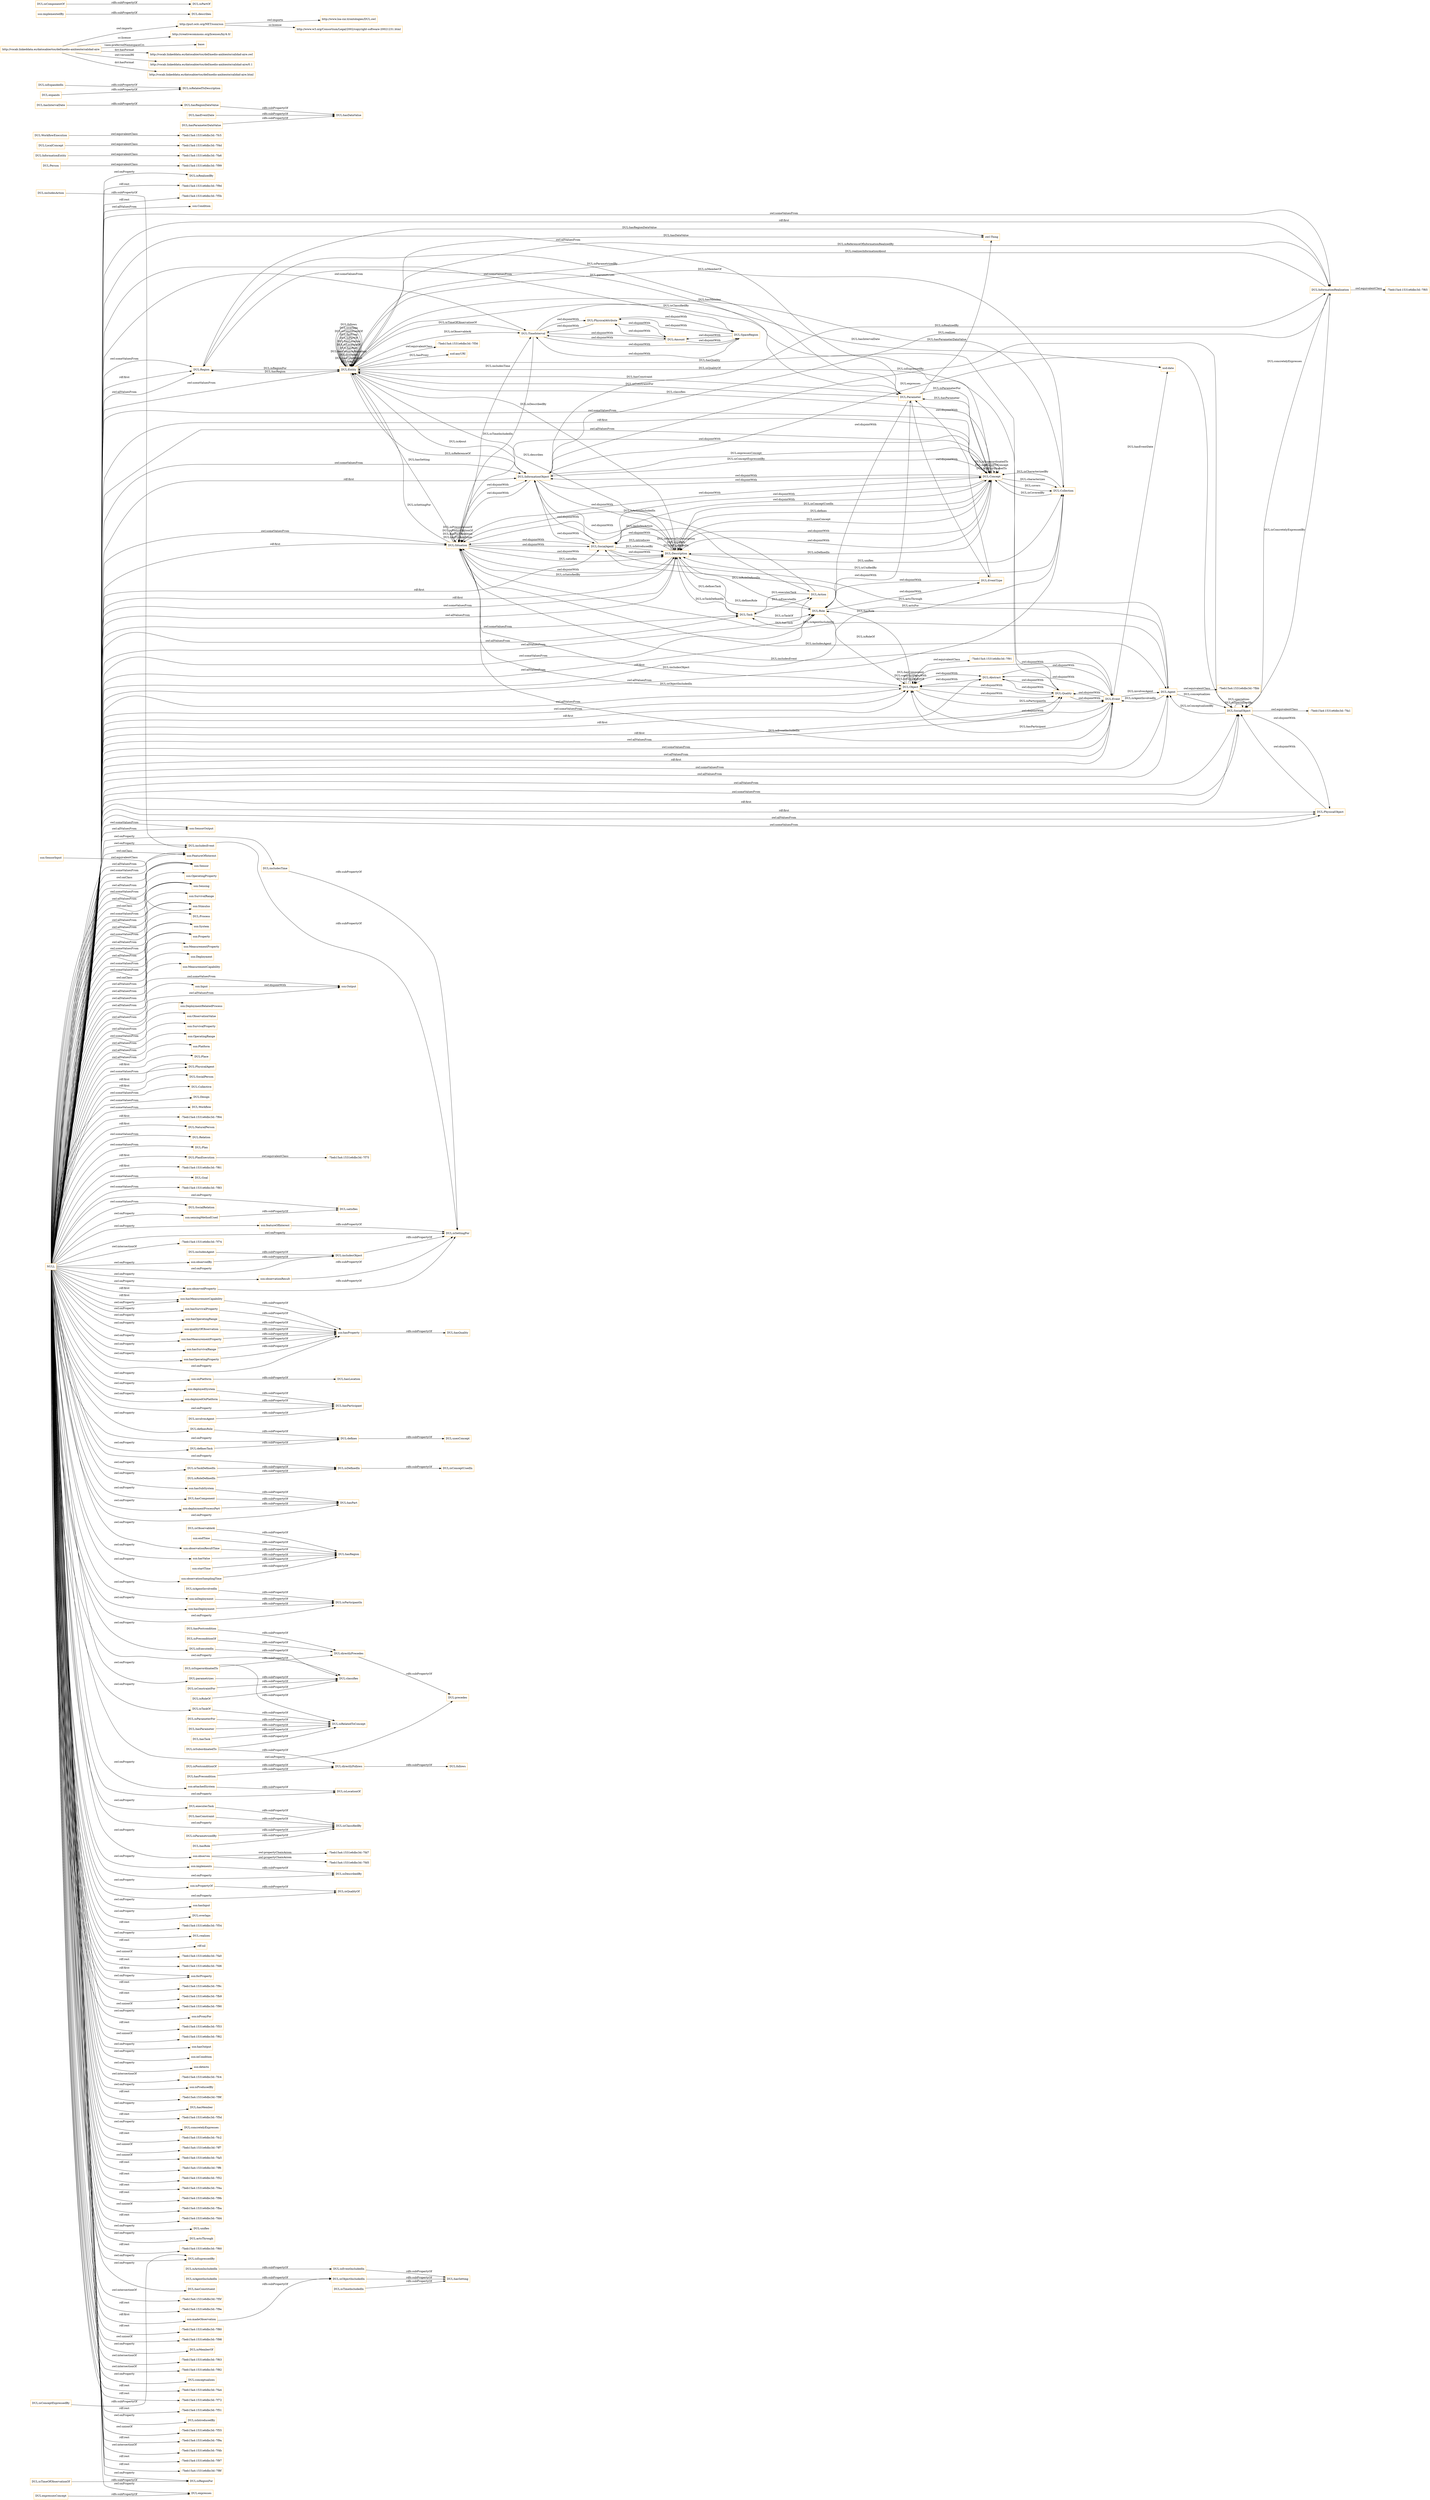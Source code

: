 digraph ar2dtool_diagram { 
rankdir=LR;
size="1501"
node [shape = rectangle, color="orange"]; "ssn:Condition" "DUL:Region" "DUL:Situation" "DUL:PhysicalObject" "ssn:SensorOutput" "DUL:Quality" "ssn:FeatureOfInterest" "ssn:Sensor" "DUL:InformationObject" "ssn:OperatingProperty" "DUL:Event" "ssn:Sensing" "DUL:Object" "ssn:SurvivalRange" "ssn:Stimulus" "DUL:Process" "ssn:System" "ssn:Property" "ssn:MeasurementProperty" "ssn:Deployment" "ssn:MeasurementCapability" "ssn:Input" "ssn:DeploymentRelatedProcess" "ssn:SensorInput" "ssn:ObservationValue" "ssn:SurvivalProperty" "ssn:OperatingRange" "ssn:Output" "ssn:Platform" "-7beb15a4:1531e6dbc3d:-7f91" "DUL:PhysicalAttribute" "-7beb15a4:1531e6dbc3d:-7fa1" "DUL:Collection" "DUL:InformationRealization" "DUL:Person" "DUL:Entity" "DUL:Place" "DUL:Parameter" "-7beb15a4:1531e6dbc3d:-7f65" "DUL:PhysicalAgent" "DUL:Abstract" "-7beb15a4:1531e6dbc3d:-7fbb" "DUL:Concept" "DUL:Agent" "DUL:SocialPerson" "DUL:Collective" "DUL:TimeInterval" "DUL:Design" "DUL:Workflow" "DUL:InformationEntity" "DUL:SocialObject" "-7beb15a4:1531e6dbc3d:-7f64" "DUL:LocalConcept" "DUL:NaturalPerson" "DUL:WorkflowExecution" "DUL:Role" "-7beb15a4:1531e6dbc3d:-7f56" "-7beb15a4:1531e6dbc3d:-7fa6" "-7beb15a4:1531e6dbc3d:-7fc5" "-7beb15a4:1531e6dbc3d:-7f99" "-7beb15a4:1531e6dbc3d:-7f75" "DUL:Action" "DUL:Description" "DUL:Relation" "DUL:Plan" "DUL:EventType" "DUL:PlanExecution" "-7beb15a4:1531e6dbc3d:-7f61" "DUL:Goal" "DUL:SpaceRegion" "DUL:Amount" "DUL:Task" "-7beb15a4:1531e6dbc3d:-7f83" "-7beb15a4:1531e6dbc3d:-7f4d" "DUL:SocialRelation" "DUL:SocialAgent" ; /*classes style*/
	"ssn:sensingMethodUsed" -> "DUL:satisfies" [ label = "rdfs:subPropertyOf" ];
	"DUL:hasIntervalDate" -> "DUL:hasRegionDataValue" [ label = "rdfs:subPropertyOf" ];
	"DUL:Abstract" -> "DUL:Object" [ label = "owl:disjointWith" ];
	"DUL:Abstract" -> "DUL:Event" [ label = "owl:disjointWith" ];
	"DUL:Abstract" -> "DUL:Quality" [ label = "owl:disjointWith" ];
	"DUL:Description" -> "DUL:Situation" [ label = "owl:disjointWith" ];
	"DUL:Description" -> "DUL:Concept" [ label = "owl:disjointWith" ];
	"DUL:Description" -> "DUL:SocialAgent" [ label = "owl:disjointWith" ];
	"DUL:Description" -> "DUL:InformationObject" [ label = "owl:disjointWith" ];
	"DUL:includesObject" -> "DUL:isSettingFor" [ label = "rdfs:subPropertyOf" ];
	"DUL:hasParameter" -> "DUL:isRelatedToConcept" [ label = "rdfs:subPropertyOf" ];
	"ssn:hasMeasurementCapability" -> "ssn:hasProperty" [ label = "rdfs:subPropertyOf" ];
	"DUL:SpaceRegion" -> "DUL:TimeInterval" [ label = "owl:disjointWith" ];
	"DUL:SpaceRegion" -> "DUL:Amount" [ label = "owl:disjointWith" ];
	"DUL:SpaceRegion" -> "DUL:PhysicalAttribute" [ label = "owl:disjointWith" ];
	"DUL:includesAction" -> "DUL:includesEvent" [ label = "rdfs:subPropertyOf" ];
	"DUL:hasPrecondition" -> "DUL:directlyFollows" [ label = "rdfs:subPropertyOf" ];
	"ssn:onPlatform" -> "DUL:hasLocation" [ label = "rdfs:subPropertyOf" ];
	"DUL:isPreconditionOf" -> "DUL:directlyPrecedes" [ label = "rdfs:subPropertyOf" ];
	"DUL:isTimeIncludedIn" -> "DUL:hasSetting" [ label = "rdfs:subPropertyOf" ];
	"ssn:observedBy" -> "DUL:includesObject" [ label = "rdfs:subPropertyOf" ];
	"ssn:Input" -> "ssn:Output" [ label = "owl:disjointWith" ];
	"ssn:deployedOnPlatform" -> "DUL:hasParticipant" [ label = "rdfs:subPropertyOf" ];
	"DUL:WorkflowExecution" -> "-7beb15a4:1531e6dbc3d:-7fc5" [ label = "owl:equivalentClass" ];
	"DUL:isActionIncludedIn" -> "DUL:isEventIncludedIn" [ label = "rdfs:subPropertyOf" ];
	"DUL:Parameter" -> "DUL:EventType" [ label = "owl:disjointWith" ];
	"DUL:Parameter" -> "DUL:Role" [ label = "owl:disjointWith" ];
	"ssn:observationResult" -> "DUL:isSettingFor" [ label = "rdfs:subPropertyOf" ];
	"DUL:isPostconditionOf" -> "DUL:directlyFollows" [ label = "rdfs:subPropertyOf" ];
	"DUL:definesTask" -> "DUL:defines" [ label = "rdfs:subPropertyOf" ];
	"DUL:isTaskDefinedIn" -> "DUL:isDefinedIn" [ label = "rdfs:subPropertyOf" ];
	"DUL:isExpandedIn" -> "DUL:isRelatedToDescription" [ label = "rdfs:subPropertyOf" ];
	"DUL:isSuperordinatedTo" -> "DUL:directlyPrecedes" [ label = "rdfs:subPropertyOf" ];
	"DUL:isSuperordinatedTo" -> "DUL:isRelatedToConcept" [ label = "rdfs:subPropertyOf" ];
	"ssn:hasSubSystem" -> "DUL:hasPart" [ label = "rdfs:subPropertyOf" ];
	"DUL:isTimeOfObservationOf" -> "DUL:isRegionFor" [ label = "rdfs:subPropertyOf" ];
	"ssn:observedProperty" -> "DUL:isSettingFor" [ label = "rdfs:subPropertyOf" ];
	"DUL:PhysicalObject" -> "DUL:SocialObject" [ label = "owl:disjointWith" ];
	"DUL:directlyFollows" -> "DUL:follows" [ label = "rdfs:subPropertyOf" ];
	"DUL:includesAgent" -> "DUL:includesObject" [ label = "rdfs:subPropertyOf" ];
	"http://vocab.linkeddata.es/datosabiertos/def/medio-ambiente/calidad-aire" -> "http://purl.oclc.org/NET/ssnx/ssn" [ label = "owl:imports" ];
	"http://vocab.linkeddata.es/datosabiertos/def/medio-ambiente/calidad-aire" -> "http://creativecommons.org/licenses/by/4.0/" [ label = "cc:license" ];
	"http://vocab.linkeddata.es/datosabiertos/def/medio-ambiente/calidad-aire" -> "base:" [ label = "vann:preferredNamespaceUri" ];
	"http://vocab.linkeddata.es/datosabiertos/def/medio-ambiente/calidad-aire" -> "http://vocab.linkeddata.es/datosabiertos/def/medio-ambiente/calidad-aire.owl" [ label = "dct:hasFormat" ];
	"http://vocab.linkeddata.es/datosabiertos/def/medio-ambiente/calidad-aire" -> "http://vocab.linkeddata.es/datosabiertos/def/medio-ambiente/calidad-aire/0.1" [ label = "owl:versionIRI" ];
	"http://vocab.linkeddata.es/datosabiertos/def/medio-ambiente/calidad-aire" -> "http://vocab.linkeddata.es/datosabiertos/def/medio-ambiente/calidad-aire.html" [ label = "dct:hasFormat" ];
	"ssn:observationSamplingTime" -> "DUL:hasRegion" [ label = "rdfs:subPropertyOf" ];
	"DUL:isObservableAt" -> "DUL:hasRegion" [ label = "rdfs:subPropertyOf" ];
	"DUL:EventType" -> "DUL:Role" [ label = "owl:disjointWith" ];
	"DUL:EventType" -> "DUL:Parameter" [ label = "owl:disjointWith" ];
	"ssn:endTime" -> "DUL:hasRegion" [ label = "rdfs:subPropertyOf" ];
	"DUL:Event" -> "DUL:Abstract" [ label = "owl:disjointWith" ];
	"DUL:Event" -> "DUL:Quality" [ label = "owl:disjointWith" ];
	"DUL:Event" -> "DUL:Object" [ label = "owl:disjointWith" ];
	"ssn:inDeployment" -> "DUL:isParticipantIn" [ label = "rdfs:subPropertyOf" ];
	"ssn:observationResultTime" -> "DUL:hasRegion" [ label = "rdfs:subPropertyOf" ];
	"ssn:hasDeployment" -> "DUL:isParticipantIn" [ label = "rdfs:subPropertyOf" ];
	"DUL:isEventIncludedIn" -> "DUL:hasSetting" [ label = "rdfs:subPropertyOf" ];
	"ssn:hasSurvivalProperty" -> "ssn:hasProperty" [ label = "rdfs:subPropertyOf" ];
	"DUL:Object" -> "DUL:Quality" [ label = "owl:disjointWith" ];
	"DUL:Object" -> "-7beb15a4:1531e6dbc3d:-7f91" [ label = "owl:equivalentClass" ];
	"DUL:Object" -> "DUL:Abstract" [ label = "owl:disjointWith" ];
	"DUL:Object" -> "DUL:Event" [ label = "owl:disjointWith" ];
	"DUL:hasComponent" -> "DUL:hasPart" [ label = "rdfs:subPropertyOf" ];
	"DUL:isConstraintFor" -> "DUL:classifies" [ label = "rdfs:subPropertyOf" ];
	"DUL:parametrizes" -> "DUL:classifies" [ label = "rdfs:subPropertyOf" ];
	"DUL:Quality" -> "DUL:Object" [ label = "owl:disjointWith" ];
	"DUL:Quality" -> "DUL:Event" [ label = "owl:disjointWith" ];
	"DUL:Quality" -> "DUL:Abstract" [ label = "owl:disjointWith" ];
	"DUL:isExecutedIn" -> "DUL:classifies" [ label = "rdfs:subPropertyOf" ];
	"ssn:hasOperatingRange" -> "ssn:hasProperty" [ label = "rdfs:subPropertyOf" ];
	"DUL:isObjectIncludedIn" -> "DUL:hasSetting" [ label = "rdfs:subPropertyOf" ];
	"DUL:isRoleDefinedIn" -> "DUL:isDefinedIn" [ label = "rdfs:subPropertyOf" ];
	"DUL:PhysicalAttribute" -> "DUL:Amount" [ label = "owl:disjointWith" ];
	"DUL:PhysicalAttribute" -> "DUL:TimeInterval" [ label = "owl:disjointWith" ];
	"DUL:PhysicalAttribute" -> "DUL:SpaceRegion" [ label = "owl:disjointWith" ];
	"DUL:hasEventDate" -> "DUL:hasDataValue" [ label = "rdfs:subPropertyOf" ];
	"DUL:Entity" -> "-7beb15a4:1531e6dbc3d:-7f56" [ label = "owl:equivalentClass" ];
	"ssn:deploymentProcessPart" -> "DUL:hasPart" [ label = "rdfs:subPropertyOf" ];
	"DUL:Role" -> "DUL:EventType" [ label = "owl:disjointWith" ];
	"DUL:Role" -> "DUL:Parameter" [ label = "owl:disjointWith" ];
	"DUL:hasParameterDataValue" -> "DUL:hasDataValue" [ label = "rdfs:subPropertyOf" ];
	"DUL:Amount" -> "DUL:TimeInterval" [ label = "owl:disjointWith" ];
	"DUL:Amount" -> "DUL:PhysicalAttribute" [ label = "owl:disjointWith" ];
	"DUL:Amount" -> "DUL:SpaceRegion" [ label = "owl:disjointWith" ];
	"DUL:InformationObject" -> "DUL:Situation" [ label = "owl:disjointWith" ];
	"DUL:InformationObject" -> "DUL:SocialAgent" [ label = "owl:disjointWith" ];
	"DUL:InformationObject" -> "DUL:Concept" [ label = "owl:disjointWith" ];
	"DUL:InformationObject" -> "DUL:Description" [ label = "owl:disjointWith" ];
	"DUL:expressesConcept" -> "DUL:expresses" [ label = "rdfs:subPropertyOf" ];
	"DUL:directlyPrecedes" -> "DUL:precedes" [ label = "rdfs:subPropertyOf" ];
	"DUL:Situation" -> "DUL:SocialAgent" [ label = "owl:disjointWith" ];
	"DUL:Situation" -> "DUL:Concept" [ label = "owl:disjointWith" ];
	"DUL:Situation" -> "DUL:InformationObject" [ label = "owl:disjointWith" ];
	"DUL:Situation" -> "DUL:Description" [ label = "owl:disjointWith" ];
	"ssn:attachedSystem" -> "DUL:isLocationOf" [ label = "rdfs:subPropertyOf" ];
	"ssn:qualityOfObservation" -> "ssn:hasProperty" [ label = "rdfs:subPropertyOf" ];
	"http://purl.oclc.org/NET/ssnx/ssn" -> "http://www.loa-cnr.it/ontologies/DUL.owl" [ label = "owl:imports" ];
	"http://purl.oclc.org/NET/ssnx/ssn" -> "http://www.w3.org/Consortium/Legal/2002/copyright-software-20021231.html" [ label = "cc:license" ];
	"ssn:implementedBy" -> "DUL:describes" [ label = "rdfs:subPropertyOf" ];
	"DUL:InformationEntity" -> "-7beb15a4:1531e6dbc3d:-7fa6" [ label = "owl:equivalentClass" ];
	"DUL:isAgentIncludedIn" -> "DUL:isObjectIncludedIn" [ label = "rdfs:subPropertyOf" ];
	"DUL:includesEvent" -> "DUL:isSettingFor" [ label = "rdfs:subPropertyOf" ];
	"DUL:PlanExecution" -> "-7beb15a4:1531e6dbc3d:-7f75" [ label = "owl:equivalentClass" ];
	"DUL:includesTime" -> "DUL:isSettingFor" [ label = "rdfs:subPropertyOf" ];
	"DUL:Concept" -> "DUL:Situation" [ label = "owl:disjointWith" ];
	"DUL:Concept" -> "DUL:InformationObject" [ label = "owl:disjointWith" ];
	"DUL:Concept" -> "DUL:SocialAgent" [ label = "owl:disjointWith" ];
	"DUL:Concept" -> "DUL:Description" [ label = "owl:disjointWith" ];
	"ssn:observes" -> "-7beb15a4:1531e6dbc3d:-7fd5" [ label = "owl:propertyChainAxiom" ];
	"ssn:observes" -> "-7beb15a4:1531e6dbc3d:-7fd7" [ label = "owl:propertyChainAxiom" ];
	"DUL:SocialAgent" -> "DUL:Situation" [ label = "owl:disjointWith" ];
	"DUL:SocialAgent" -> "DUL:Description" [ label = "owl:disjointWith" ];
	"DUL:SocialAgent" -> "DUL:Concept" [ label = "owl:disjointWith" ];
	"DUL:SocialAgent" -> "DUL:InformationObject" [ label = "owl:disjointWith" ];
	"DUL:isSubordinatedTo" -> "DUL:directlyFollows" [ label = "rdfs:subPropertyOf" ];
	"DUL:isSubordinatedTo" -> "DUL:isRelatedToConcept" [ label = "rdfs:subPropertyOf" ];
	"ssn:hasMeasurementProperty" -> "ssn:hasProperty" [ label = "rdfs:subPropertyOf" ];
	"ssn:SensorInput" -> "ssn:Stimulus" [ label = "owl:equivalentClass" ];
	"DUL:isDefinedIn" -> "DUL:isConceptUsedIn" [ label = "rdfs:subPropertyOf" ];
	"ssn:hasSurvivalRange" -> "ssn:hasProperty" [ label = "rdfs:subPropertyOf" ];
	"ssn:hasValue" -> "DUL:hasRegion" [ label = "rdfs:subPropertyOf" ];
	"ssn:featureOfInterest" -> "DUL:isSettingFor" [ label = "rdfs:subPropertyOf" ];
	"DUL:executesTask" -> "DUL:isClassifiedBy" [ label = "rdfs:subPropertyOf" ];
	"DUL:hasTask" -> "DUL:isRelatedToConcept" [ label = "rdfs:subPropertyOf" ];
	"DUL:TimeInterval" -> "DUL:Amount" [ label = "owl:disjointWith" ];
	"DUL:TimeInterval" -> "DUL:PhysicalAttribute" [ label = "owl:disjointWith" ];
	"DUL:TimeInterval" -> "DUL:SpaceRegion" [ label = "owl:disjointWith" ];
	"DUL:isParametrizedBy" -> "DUL:isClassifiedBy" [ label = "rdfs:subPropertyOf" ];
	"DUL:hasRegionDataValue" -> "DUL:hasDataValue" [ label = "rdfs:subPropertyOf" ];
	"ssn:hasProperty" -> "DUL:hasQuality" [ label = "rdfs:subPropertyOf" ];
	"ssn:startTime" -> "DUL:hasRegion" [ label = "rdfs:subPropertyOf" ];
	"DUL:hasRole" -> "DUL:isClassifiedBy" [ label = "rdfs:subPropertyOf" ];
	"DUL:LocalConcept" -> "-7beb15a4:1531e6dbc3d:-7f4d" [ label = "owl:equivalentClass" ];
	"DUL:isTaskOf" -> "DUL:isRelatedToConcept" [ label = "rdfs:subPropertyOf" ];
	"ssn:hasOperatingProperty" -> "ssn:hasProperty" [ label = "rdfs:subPropertyOf" ];
	"DUL:Person" -> "-7beb15a4:1531e6dbc3d:-7f99" [ label = "owl:equivalentClass" ];
	"DUL:definesRole" -> "DUL:defines" [ label = "rdfs:subPropertyOf" ];
	"DUL:isRoleOf" -> "DUL:classifies" [ label = "rdfs:subPropertyOf" ];
	"DUL:SocialObject" -> "-7beb15a4:1531e6dbc3d:-7fa1" [ label = "owl:equivalentClass" ];
	"DUL:SocialObject" -> "DUL:PhysicalObject" [ label = "owl:disjointWith" ];
	"ssn:implements" -> "DUL:isDescribedBy" [ label = "rdfs:subPropertyOf" ];
	"ssn:isPropertyOf" -> "DUL:isQualityOf" [ label = "rdfs:subPropertyOf" ];
	"DUL:defines" -> "DUL:usesConcept" [ label = "rdfs:subPropertyOf" ];
	"DUL:isComponentOf" -> "DUL:isPartOf" [ label = "rdfs:subPropertyOf" ];
	"NULL" -> "DUL:Agent" [ label = "owl:someValuesFrom" ];
	"NULL" -> "ssn:hasInput" [ label = "owl:onProperty" ];
	"NULL" -> "DUL:hasPart" [ label = "owl:onProperty" ];
	"NULL" -> "DUL:overlaps" [ label = "owl:onProperty" ];
	"NULL" -> "DUL:Event" [ label = "owl:someValuesFrom" ];
	"NULL" -> "ssn:hasSubSystem" [ label = "owl:onProperty" ];
	"NULL" -> "-7beb15a4:1531e6dbc3d:-7f54" [ label = "rdf:rest" ];
	"NULL" -> "DUL:realizes" [ label = "owl:onProperty" ];
	"NULL" -> "DUL:Collection" [ label = "rdf:first" ];
	"NULL" -> "DUL:Concept" [ label = "owl:allValuesFrom" ];
	"NULL" -> "DUL:precedes" [ label = "owl:onProperty" ];
	"NULL" -> "DUL:Task" [ label = "owl:allValuesFrom" ];
	"NULL" -> "DUL:Description" [ label = "owl:someValuesFrom" ];
	"NULL" -> "rdf:nil" [ label = "rdf:rest" ];
	"NULL" -> "DUL:isParticipantIn" [ label = "owl:onProperty" ];
	"NULL" -> "ssn:inDeployment" [ label = "owl:onProperty" ];
	"NULL" -> "ssn:Input" [ label = "owl:allValuesFrom" ];
	"NULL" -> "ssn:FeatureOfInterest" [ label = "owl:someValuesFrom" ];
	"NULL" -> "DUL:SocialRelation" [ label = "owl:someValuesFrom" ];
	"NULL" -> "DUL:Relation" [ label = "owl:someValuesFrom" ];
	"NULL" -> "ssn:Sensing" [ label = "owl:allValuesFrom" ];
	"NULL" -> "-7beb15a4:1531e6dbc3d:-7fa0" [ label = "owl:unionOf" ];
	"NULL" -> "-7beb15a4:1531e6dbc3d:-7fd6" [ label = "rdf:rest" ];
	"NULL" -> "ssn:forProperty" [ label = "rdf:first" ];
	"NULL" -> "DUL:isLocationOf" [ label = "owl:onProperty" ];
	"NULL" -> "DUL:hasParticipant" [ label = "owl:onProperty" ];
	"NULL" -> "DUL:isQualityOf" [ label = "owl:onProperty" ];
	"NULL" -> "-7beb15a4:1531e6dbc3d:-7f9c" [ label = "rdf:rest" ];
	"NULL" -> "ssn:hasProperty" [ label = "owl:onProperty" ];
	"NULL" -> "-7beb15a4:1531e6dbc3d:-7fb9" [ label = "rdf:rest" ];
	"NULL" -> "ssn:Sensing" [ label = "owl:onClass" ];
	"NULL" -> "-7beb15a4:1531e6dbc3d:-7f90" [ label = "owl:unionOf" ];
	"NULL" -> "ssn:Property" [ label = "owl:allValuesFrom" ];
	"NULL" -> "ssn:Stimulus" [ label = "owl:someValuesFrom" ];
	"NULL" -> "ssn:isProxyFor" [ label = "owl:onProperty" ];
	"NULL" -> "DUL:Description" [ label = "owl:allValuesFrom" ];
	"NULL" -> "ssn:observationSamplingTime" [ label = "owl:onProperty" ];
	"NULL" -> "ssn:sensingMethodUsed" [ label = "owl:onProperty" ];
	"NULL" -> "DUL:Abstract" [ label = "rdf:first" ];
	"NULL" -> "DUL:InformationObject" [ label = "rdf:first" ];
	"NULL" -> "ssn:forProperty" [ label = "owl:onProperty" ];
	"NULL" -> "ssn:SensorOutput" [ label = "owl:allValuesFrom" ];
	"NULL" -> "DUL:Process" [ label = "owl:someValuesFrom" ];
	"NULL" -> "DUL:Object" [ label = "owl:allValuesFrom" ];
	"NULL" -> "ssn:FeatureOfInterest" [ label = "owl:onClass" ];
	"NULL" -> "DUL:InformationObject" [ label = "owl:someValuesFrom" ];
	"NULL" -> "DUL:PlanExecution" [ label = "rdf:first" ];
	"NULL" -> "DUL:Concept" [ label = "owl:someValuesFrom" ];
	"NULL" -> "-7beb15a4:1531e6dbc3d:-7f53" [ label = "rdf:rest" ];
	"NULL" -> "ssn:hasMeasurementProperty" [ label = "owl:onProperty" ];
	"NULL" -> "ssn:featureOfInterest" [ label = "owl:onProperty" ];
	"NULL" -> "ssn:Sensor" [ label = "owl:someValuesFrom" ];
	"NULL" -> "ssn:deployedSystem" [ label = "owl:onProperty" ];
	"NULL" -> "DUL:NaturalPerson" [ label = "rdf:first" ];
	"NULL" -> "ssn:observedProperty" [ label = "owl:onProperty" ];
	"NULL" -> "DUL:defines" [ label = "owl:onProperty" ];
	"NULL" -> "DUL:Event" [ label = "owl:allValuesFrom" ];
	"NULL" -> "-7beb15a4:1531e6dbc3d:-7f62" [ label = "owl:unionOf" ];
	"NULL" -> "DUL:Event" [ label = "rdf:first" ];
	"NULL" -> "ssn:hasOperatingRange" [ label = "owl:onProperty" ];
	"NULL" -> "DUL:Object" [ label = "owl:someValuesFrom" ];
	"NULL" -> "DUL:Action" [ label = "owl:allValuesFrom" ];
	"NULL" -> "DUL:SpaceRegion" [ label = "owl:someValuesFrom" ];
	"NULL" -> "ssn:hasOutput" [ label = "owl:onProperty" ];
	"NULL" -> "ssn:inCondition" [ label = "owl:onProperty" ];
	"NULL" -> "DUL:Agent" [ label = "owl:allValuesFrom" ];
	"NULL" -> "ssn:detects" [ label = "owl:onProperty" ];
	"NULL" -> "-7beb15a4:1531e6dbc3d:-7fc4" [ label = "owl:intersectionOf" ];
	"NULL" -> "DUL:includesEvent" [ label = "owl:onProperty" ];
	"NULL" -> "DUL:SocialObject" [ label = "owl:someValuesFrom" ];
	"NULL" -> "ssn:Property" [ label = "owl:someValuesFrom" ];
	"NULL" -> "ssn:isProducedBy" [ label = "owl:onProperty" ];
	"NULL" -> "ssn:implements" [ label = "owl:onProperty" ];
	"NULL" -> "ssn:hasOperatingProperty" [ label = "owl:onProperty" ];
	"NULL" -> "-7beb15a4:1531e6dbc3d:-7f9f" [ label = "rdf:rest" ];
	"NULL" -> "ssn:qualityOfObservation" [ label = "owl:onProperty" ];
	"NULL" -> "DUL:hasMember" [ label = "owl:onProperty" ];
	"NULL" -> "-7beb15a4:1531e6dbc3d:-7f64" [ label = "rdf:first" ];
	"NULL" -> "-7beb15a4:1531e6dbc3d:-7f5d" [ label = "rdf:rest" ];
	"NULL" -> "DUL:concretelyExpresses" [ label = "owl:onProperty" ];
	"NULL" -> "DUL:executesTask" [ label = "owl:onProperty" ];
	"NULL" -> "-7beb15a4:1531e6dbc3d:-7fc2" [ label = "rdf:rest" ];
	"NULL" -> "DUL:SocialAgent" [ label = "rdf:first" ];
	"NULL" -> "-7beb15a4:1531e6dbc3d:-7ff7" [ label = "owl:unionOf" ];
	"NULL" -> "DUL:isRegionFor" [ label = "owl:onProperty" ];
	"NULL" -> "-7beb15a4:1531e6dbc3d:-7fa5" [ label = "owl:unionOf" ];
	"NULL" -> "DUL:isTaskDefinedIn" [ label = "owl:onProperty" ];
	"NULL" -> "DUL:expresses" [ label = "owl:onProperty" ];
	"NULL" -> "ssn:deploymentProcessPart" [ label = "owl:onProperty" ];
	"NULL" -> "DUL:Place" [ label = "rdf:first" ];
	"NULL" -> "-7beb15a4:1531e6dbc3d:-7ff6" [ label = "rdf:rest" ];
	"NULL" -> "ssn:deployedOnPlatform" [ label = "owl:onProperty" ];
	"NULL" -> "ssn:System" [ label = "owl:allValuesFrom" ];
	"NULL" -> "DUL:SocialPerson" [ label = "rdf:first" ];
	"NULL" -> "ssn:SurvivalRange" [ label = "owl:allValuesFrom" ];
	"NULL" -> "ssn:hasSurvivalRange" [ label = "owl:onProperty" ];
	"NULL" -> "ssn:Output" [ label = "owl:allValuesFrom" ];
	"NULL" -> "-7beb15a4:1531e6dbc3d:-7f52" [ label = "rdf:rest" ];
	"NULL" -> "-7beb15a4:1531e6dbc3d:-7f4a" [ label = "rdf:rest" ];
	"NULL" -> "-7beb15a4:1531e6dbc3d:-7f9b" [ label = "rdf:rest" ];
	"NULL" -> "ssn:Platform" [ label = "owl:allValuesFrom" ];
	"NULL" -> "ssn:OperatingRange" [ label = "owl:allValuesFrom" ];
	"NULL" -> "DUL:classifies" [ label = "owl:onProperty" ];
	"NULL" -> "ssn:hasMeasurementCapability" [ label = "owl:onProperty" ];
	"NULL" -> "DUL:definesRole" [ label = "owl:onProperty" ];
	"NULL" -> "-7beb15a4:1531e6dbc3d:-7fba" [ label = "owl:unionOf" ];
	"NULL" -> "ssn:MeasurementProperty" [ label = "owl:allValuesFrom" ];
	"NULL" -> "-7beb15a4:1531e6dbc3d:-7fd4" [ label = "rdf:rest" ];
	"NULL" -> "DUL:SocialObject" [ label = "rdf:first" ];
	"NULL" -> "DUL:isExecutedIn" [ label = "owl:onProperty" ];
	"NULL" -> "ssn:observedBy" [ label = "owl:onProperty" ];
	"NULL" -> "DUL:Plan" [ label = "owl:someValuesFrom" ];
	"NULL" -> "DUL:unifies" [ label = "owl:onProperty" ];
	"NULL" -> "DUL:PhysicalObject" [ label = "owl:allValuesFrom" ];
	"NULL" -> "DUL:Description" [ label = "rdf:first" ];
	"NULL" -> "DUL:Concept" [ label = "rdf:first" ];
	"NULL" -> "DUL:Region" [ label = "rdf:first" ];
	"NULL" -> "ssn:SensorOutput" [ label = "owl:someValuesFrom" ];
	"NULL" -> "DUL:actsThrough" [ label = "owl:onProperty" ];
	"NULL" -> "DUL:hasComponent" [ label = "owl:onProperty" ];
	"NULL" -> "DUL:Collective" [ label = "owl:someValuesFrom" ];
	"NULL" -> "-7beb15a4:1531e6dbc3d:-7f60" [ label = "rdf:rest" ];
	"NULL" -> "ssn:observedProperty" [ label = "rdf:first" ];
	"NULL" -> "DUL:hasConstituent" [ label = "owl:onProperty" ];
	"NULL" -> "DUL:Workflow" [ label = "owl:someValuesFrom" ];
	"NULL" -> "ssn:observationResultTime" [ label = "owl:onProperty" ];
	"NULL" -> "-7beb15a4:1531e6dbc3d:-7f5f" [ label = "owl:intersectionOf" ];
	"NULL" -> "DUL:isClassifiedBy" [ label = "owl:onProperty" ];
	"NULL" -> "DUL:Quality" [ label = "rdf:first" ];
	"NULL" -> "-7beb15a4:1531e6dbc3d:-7f9e" [ label = "rdf:rest" ];
	"NULL" -> "ssn:madeObservation" [ label = "rdf:first" ];
	"NULL" -> "ssn:Deployment" [ label = "owl:allValuesFrom" ];
	"NULL" -> "ssn:onPlatform" [ label = "owl:onProperty" ];
	"NULL" -> "-7beb15a4:1531e6dbc3d:-7f80" [ label = "rdf:rest" ];
	"NULL" -> "DUL:Situation" [ label = "owl:someValuesFrom" ];
	"NULL" -> "-7beb15a4:1531e6dbc3d:-7f98" [ label = "owl:unionOf" ];
	"NULL" -> "DUL:isMemberOf" [ label = "owl:onProperty" ];
	"NULL" -> "-7beb15a4:1531e6dbc3d:-7f63" [ label = "owl:intersectionOf" ];
	"NULL" -> "ssn:hasDeployment" [ label = "owl:onProperty" ];
	"NULL" -> "DUL:Role" [ label = "owl:someValuesFrom" ];
	"NULL" -> "-7beb15a4:1531e6dbc3d:-7f82" [ label = "owl:intersectionOf" ];
	"NULL" -> "DUL:Collection" [ label = "owl:allValuesFrom" ];
	"NULL" -> "ssn:Output" [ label = "owl:someValuesFrom" ];
	"NULL" -> "DUL:InformationRealization" [ label = "owl:someValuesFrom" ];
	"NULL" -> "ssn:hasMeasurementCapability" [ label = "rdf:first" ];
	"NULL" -> "DUL:parametrizes" [ label = "owl:onProperty" ];
	"NULL" -> "DUL:conceptualizes" [ label = "owl:onProperty" ];
	"NULL" -> "DUL:definesTask" [ label = "owl:onProperty" ];
	"NULL" -> "-7beb15a4:1531e6dbc3d:-7fa4" [ label = "rdf:rest" ];
	"NULL" -> "DUL:PhysicalObject" [ label = "owl:someValuesFrom" ];
	"NULL" -> "DUL:PhysicalObject" [ label = "rdf:first" ];
	"NULL" -> "ssn:Stimulus" [ label = "owl:allValuesFrom" ];
	"NULL" -> "DUL:isDescribedBy" [ label = "owl:onProperty" ];
	"NULL" -> "ssn:Condition" [ label = "owl:allValuesFrom" ];
	"NULL" -> "-7beb15a4:1531e6dbc3d:-7f72" [ label = "rdf:rest" ];
	"NULL" -> "-7beb15a4:1531e6dbc3d:-7f51" [ label = "rdf:rest" ];
	"NULL" -> "DUL:Entity" [ label = "owl:someValuesFrom" ];
	"NULL" -> "DUL:InformationRealization" [ label = "rdf:first" ];
	"NULL" -> "DUL:isIntroducedBy" [ label = "owl:onProperty" ];
	"NULL" -> "ssn:SurvivalProperty" [ label = "owl:allValuesFrom" ];
	"NULL" -> "-7beb15a4:1531e6dbc3d:-7f55" [ label = "owl:unionOf" ];
	"NULL" -> "DUL:Region" [ label = "owl:allValuesFrom" ];
	"NULL" -> "DUL:isTaskOf" [ label = "owl:onProperty" ];
	"NULL" -> "ssn:attachedSystem" [ label = "owl:onProperty" ];
	"NULL" -> "ssn:FeatureOfInterest" [ label = "owl:allValuesFrom" ];
	"NULL" -> "ssn:hasSurvivalProperty" [ label = "owl:onProperty" ];
	"NULL" -> "ssn:Property" [ label = "owl:onClass" ];
	"NULL" -> "-7beb15a4:1531e6dbc3d:-7f9a" [ label = "rdf:rest" ];
	"NULL" -> "-7beb15a4:1531e6dbc3d:-7f4b" [ label = "owl:intersectionOf" ];
	"NULL" -> "-7beb15a4:1531e6dbc3d:-7f97" [ label = "rdf:rest" ];
	"NULL" -> "-7beb15a4:1531e6dbc3d:-7f8f" [ label = "rdf:rest" ];
	"NULL" -> "ssn:DeploymentRelatedProcess" [ label = "owl:allValuesFrom" ];
	"NULL" -> "ssn:observationResult" [ label = "owl:onProperty" ];
	"NULL" -> "ssn:observes" [ label = "owl:onProperty" ];
	"NULL" -> "ssn:Sensor" [ label = "owl:onClass" ];
	"NULL" -> "DUL:Design" [ label = "owl:someValuesFrom" ];
	"NULL" -> "DUL:isRealizedBy" [ label = "owl:onProperty" ];
	"NULL" -> "DUL:Situation" [ label = "rdf:first" ];
	"NULL" -> "DUL:Quality" [ label = "owl:allValuesFrom" ];
	"NULL" -> "ssn:OperatingProperty" [ label = "owl:allValuesFrom" ];
	"NULL" -> "-7beb15a4:1531e6dbc3d:-7f83" [ label = "owl:someValuesFrom" ];
	"NULL" -> "ssn:hasValue" [ label = "owl:onProperty" ];
	"NULL" -> "ssn:isPropertyOf" [ label = "owl:onProperty" ];
	"NULL" -> "-7beb15a4:1531e6dbc3d:-7f61" [ label = "rdf:first" ];
	"NULL" -> "DUL:isSettingFor" [ label = "owl:onProperty" ];
	"NULL" -> "ssn:ObservationValue" [ label = "owl:someValuesFrom" ];
	"NULL" -> "DUL:satisfies" [ label = "owl:onProperty" ];
	"NULL" -> "-7beb15a4:1531e6dbc3d:-7f9d" [ label = "rdf:rest" ];
	"NULL" -> "DUL:includesObject" [ label = "owl:onProperty" ];
	"NULL" -> "DUL:Role" [ label = "owl:allValuesFrom" ];
	"NULL" -> "-7beb15a4:1531e6dbc3d:-7f5b" [ label = "rdf:rest" ];
	"NULL" -> "DUL:PhysicalAgent" [ label = "owl:someValuesFrom" ];
	"NULL" -> "DUL:PhysicalAgent" [ label = "rdf:first" ];
	"NULL" -> "DUL:isExpressedBy" [ label = "owl:onProperty" ];
	"NULL" -> "DUL:Parameter" [ label = "owl:allValuesFrom" ];
	"NULL" -> "DUL:Goal" [ label = "owl:someValuesFrom" ];
	"NULL" -> "DUL:TimeInterval" [ label = "owl:someValuesFrom" ];
	"NULL" -> "ssn:MeasurementCapability" [ label = "owl:allValuesFrom" ];
	"NULL" -> "-7beb15a4:1531e6dbc3d:-7f74" [ label = "owl:intersectionOf" ];
	"NULL" -> "ssn:System" [ label = "owl:someValuesFrom" ];
	"NULL" -> "DUL:includesTime" [ label = "owl:onProperty" ];
	"NULL" -> "ssn:Sensing" [ label = "owl:someValuesFrom" ];
	"NULL" -> "ssn:Sensor" [ label = "owl:allValuesFrom" ];
	"NULL" -> "DUL:Object" [ label = "rdf:first" ];
	"NULL" -> "DUL:isDefinedIn" [ label = "owl:onProperty" ];
	"NULL" -> "DUL:Region" [ label = "owl:someValuesFrom" ];
	"NULL" -> "DUL:SocialObject" [ label = "owl:allValuesFrom" ];
	"NULL" -> "DUL:Task" [ label = "owl:someValuesFrom" ];
	"DUL:expands" -> "DUL:isRelatedToDescription" [ label = "rdfs:subPropertyOf" ];
	"DUL:isConceptExpressedBy" -> "DUL:isExpressedBy" [ label = "rdfs:subPropertyOf" ];
	"DUL:hasPostcondition" -> "DUL:directlyPrecedes" [ label = "rdfs:subPropertyOf" ];
	"DUL:InformationRealization" -> "-7beb15a4:1531e6dbc3d:-7f65" [ label = "owl:equivalentClass" ];
	"DUL:isParameterFor" -> "DUL:isRelatedToConcept" [ label = "rdfs:subPropertyOf" ];
	"DUL:isAgentInvolvedIn" -> "DUL:isParticipantIn" [ label = "rdfs:subPropertyOf" ];
	"DUL:hasConstraint" -> "DUL:isClassifiedBy" [ label = "rdfs:subPropertyOf" ];
	"DUL:Agent" -> "-7beb15a4:1531e6dbc3d:-7fbb" [ label = "owl:equivalentClass" ];
	"ssn:madeObservation" -> "DUL:isObjectIncludedIn" [ label = "rdfs:subPropertyOf" ];
	"ssn:deployedSystem" -> "DUL:hasParticipant" [ label = "rdfs:subPropertyOf" ];
	"DUL:involvesAgent" -> "DUL:hasParticipant" [ label = "rdfs:subPropertyOf" ];
	"DUL:Description" -> "DUL:Entity" [ label = "DUL:describes" ];
	"DUL:Concept" -> "DUL:Description" [ label = "DUL:isDefinedIn" ];
	"DUL:Concept" -> "DUL:Description" [ label = "DUL:isConceptUsedIn" ];
	"DUL:InformationRealization" -> "DUL:SocialObject" [ label = "DUL:concretelyExpresses" ];
	"DUL:Description" -> "DUL:Task" [ label = "DUL:definesTask" ];
	"DUL:SocialAgent" -> "DUL:Agent" [ label = "DUL:actsThrough" ];
	"DUL:Event" -> "DUL:Object" [ label = "DUL:hasParticipant" ];
	"DUL:Situation" -> "DUL:TimeInterval" [ label = "DUL:includesTime" ];
	"DUL:Event" -> "DUL:Agent" [ label = "DUL:involvesAgent" ];
	"DUL:Collection" -> "DUL:Concept" [ label = "DUL:isCoveredBy" ];
	"DUL:Entity" -> "owl:Thing" [ label = "DUL:hasDataValue" ];
	"DUL:Entity" -> "DUL:Entity" [ label = "DUL:nearTo" ];
	"DUL:Situation" -> "DUL:Situation" [ label = "DUL:hasPrecondition" ];
	"DUL:Entity" -> "xsd:anyURI" [ label = "DUL:hasProxy" ];
	"DUL:Event" -> "xsd:date" [ label = "DUL:hasEventDate" ];
	"DUL:Situation" -> "DUL:Situation" [ label = "DUL:hasPostcondition" ];
	"DUL:Quality" -> "DUL:Entity" [ label = "DUL:isQualityOf" ];
	"DUL:Entity" -> "DUL:Entity" [ label = "DUL:hasConstituent" ];
	"DUL:Description" -> "DUL:Concept" [ label = "DUL:defines" ];
	"DUL:Entity" -> "DUL:Entity" [ label = "DUL:precedes" ];
	"DUL:Agent" -> "DUL:SocialObject" [ label = "DUL:conceptualizes" ];
	"DUL:InformationRealization" -> "DUL:InformationObject" [ label = "DUL:realizes" ];
	"DUL:Description" -> "DUL:Description" [ label = "DUL:isExpandedIn" ];
	"DUL:Situation" -> "DUL:Situation" [ label = "DUL:isPostconditionOf" ];
	"DUL:Object" -> "DUL:Object" [ label = "DUL:isComponentOf" ];
	"DUL:Entity" -> "DUL:Region" [ label = "DUL:hasRegion" ];
	"DUL:Entity" -> "DUL:Entity" [ label = "DUL:hasCommonBoundary" ];
	"DUL:Entity" -> "DUL:InformationObject" [ label = "DUL:isReferenceOf" ];
	"DUL:Role" -> "DUL:Task" [ label = "DUL:hasTask" ];
	"DUL:Collection" -> "DUL:Description" [ label = "DUL:isUnifiedBy" ];
	"DUL:Entity" -> "DUL:Entity" [ label = "DUL:hasPart" ];
	"DUL:SocialObject" -> "DUL:InformationObject" [ label = "DUL:isExpressedBy" ];
	"DUL:Task" -> "DUL:Description" [ label = "DUL:isTaskDefinedIn" ];
	"DUL:Situation" -> "DUL:Description" [ label = "DUL:satisfies" ];
	"DUL:Object" -> "DUL:Object" [ label = "DUL:coparticipatesWith" ];
	"DUL:Situation" -> "DUL:Situation" [ label = "DUL:isPreconditionOf" ];
	"DUL:SocialObject" -> "DUL:SocialObject" [ label = "DUL:isSpecializedBy" ];
	"DUL:Entity" -> "DUL:Entity" [ label = "DUL:isLocationOf" ];
	"DUL:Concept" -> "DUL:Collection" [ label = "DUL:covers" ];
	"DUL:SocialObject" -> "DUL:InformationRealization" [ label = "DUL:isConcretelyExpressedBy" ];
	"DUL:Entity" -> "DUL:Entity" [ label = "DUL:hasLocation" ];
	"DUL:Description" -> "DUL:Role" [ label = "DUL:definesRole" ];
	"DUL:TimeInterval" -> "xsd:date" [ label = "DUL:hasIntervalDate" ];
	"DUL:Role" -> "DUL:Object" [ label = "DUL:isRoleOf" ];
	"DUL:Situation" -> "DUL:Action" [ label = "DUL:includesAction" ];
	"DUL:Object" -> "DUL:Situation" [ label = "DUL:isObjectIncludedIn" ];
	"DUL:Description" -> "DUL:Concept" [ label = "DUL:usesConcept" ];
	"DUL:Agent" -> "DUL:Situation" [ label = "DUL:isAgentIncludedIn" ];
	"DUL:Description" -> "DUL:SocialAgent" [ label = "DUL:introduces" ];
	"DUL:Role" -> "DUL:Description" [ label = "DUL:isRoleDefinedIn" ];
	"DUL:Entity" -> "DUL:Collection" [ label = "DUL:isMemberOf" ];
	"DUL:Object" -> "DUL:Role" [ label = "DUL:hasRole" ];
	"DUL:Description" -> "DUL:Description" [ label = "DUL:expands" ];
	"DUL:Task" -> "DUL:Action" [ label = "DUL:isExecutedIn" ];
	"DUL:Situation" -> "DUL:Entity" [ label = "DUL:isSettingFor" ];
	"DUL:Collection" -> "DUL:Concept" [ label = "DUL:isCharacterizedBy" ];
	"DUL:Description" -> "DUL:Situation" [ label = "DUL:isSatisfiedBy" ];
	"DUL:InformationObject" -> "DUL:SocialObject" [ label = "DUL:expresses" ];
	"DUL:Situation" -> "DUL:Object" [ label = "DUL:includesObject" ];
	"DUL:Entity" -> "DUL:InformationRealization" [ label = "DUL:isReferenceOfInformationRealizedBy" ];
	"DUL:Action" -> "DUL:Task" [ label = "DUL:executesTask" ];
	"DUL:InformationRealization" -> "DUL:Entity" [ label = "DUL:realizesInformationAbout" ];
	"DUL:Entity" -> "DUL:Entity" [ label = "DUL:isPartOf" ];
	"DUL:Description" -> "DUL:Collection" [ label = "DUL:unifies" ];
	"DUL:Object" -> "DUL:Event" [ label = "DUL:isParticipantIn" ];
	"DUL:Region" -> "owl:Thing" [ label = "DUL:hasRegionDataValue" ];
	"DUL:Object" -> "DUL:Object" [ label = "DUL:hasComponent" ];
	"DUL:TimeInterval" -> "DUL:Situation" [ label = "DUL:isTimeIncludedIn" ];
	"DUL:InformationObject" -> "DUL:Concept" [ label = "DUL:expressesConcept" ];
	"DUL:Entity" -> "DUL:Situation" [ label = "DUL:hasSetting" ];
	"DUL:Description" -> "DUL:Description" [ label = "DUL:isRelatedToDescription" ];
	"DUL:Entity" -> "DUL:Entity" [ label = "DUL:farFrom" ];
	"DUL:Situation" -> "DUL:Agent" [ label = "DUL:includesAgent" ];
	"DUL:Parameter" -> "owl:Thing" [ label = "DUL:hasParameterDataValue" ];
	"DUL:Agent" -> "DUL:SocialAgent" [ label = "DUL:actsFor" ];
	"DUL:Situation" -> "DUL:Event" [ label = "DUL:includesEvent" ];
	"DUL:Agent" -> "DUL:Event" [ label = "DUL:isAgentInvolvedIn" ];
	"DUL:Entity" -> "DUL:Entity" [ label = "DUL:isConstituentOf" ];
	"DUL:Entity" -> "DUL:Entity" [ label = "DUL:overlaps" ];
	"DUL:SocialAgent" -> "DUL:Description" [ label = "DUL:isIntroducedBy" ];
	"DUL:Concept" -> "DUL:Concept" [ label = "DUL:isSubordinatedTo" ];
	"DUL:Concept" -> "DUL:Concept" [ label = "DUL:isRelatedToConcept" ];
	"DUL:TimeInterval" -> "DUL:Entity" [ label = "DUL:isTimeOfObservationOf" ];
	"DUL:Parameter" -> "DUL:Entity" [ label = "DUL:isConstraintFor" ];
	"DUL:Entity" -> "DUL:Description" [ label = "DUL:isDescribedBy" ];
	"DUL:Concept" -> "DUL:InformationObject" [ label = "DUL:isConceptExpressedBy" ];
	"DUL:Concept" -> "DUL:Collection" [ label = "DUL:characterizes" ];
	"DUL:Concept" -> "DUL:Entity" [ label = "DUL:classifies" ];
	"DUL:Parameter" -> "DUL:Region" [ label = "DUL:parametrizes" ];
	"DUL:InformationObject" -> "DUL:InformationRealization" [ label = "DUL:isRealizedBy" ];
	"DUL:SocialObject" -> "DUL:SocialObject" [ label = "DUL:specializes" ];
	"DUL:Concept" -> "DUL:Parameter" [ label = "DUL:hasParameter" ];
	"DUL:Parameter" -> "DUL:Concept" [ label = "DUL:isParameterFor" ];
	"DUL:Concept" -> "DUL:Concept" [ label = "DUL:isSuperordinatedTo" ];
	"DUL:SocialObject" -> "DUL:Agent" [ label = "DUL:isConceptualizedBy" ];
	"DUL:InformationObject" -> "DUL:Entity" [ label = "DUL:isAbout" ];
	"DUL:Collection" -> "DUL:Entity" [ label = "DUL:hasMember" ];
	"DUL:Region" -> "DUL:Entity" [ label = "DUL:isRegionFor" ];
	"DUL:Entity" -> "DUL:Parameter" [ label = "DUL:hasConstraint" ];
	"DUL:Region" -> "DUL:Parameter" [ label = "DUL:isParametrizedBy" ];
	"DUL:Entity" -> "DUL:Entity" [ label = "DUL:follows" ];
	"DUL:Action" -> "DUL:Situation" [ label = "DUL:isActionIncludedIn" ];
	"DUL:Task" -> "DUL:Role" [ label = "DUL:isTaskOf" ];
	"DUL:Entity" -> "DUL:TimeInterval" [ label = "DUL:isObservableAt" ];
	"DUL:Entity" -> "DUL:Concept" [ label = "DUL:isClassifiedBy" ];
	"DUL:Entity" -> "DUL:Quality" [ label = "DUL:hasQuality" ];
	"DUL:Event" -> "DUL:Situation" [ label = "DUL:isEventIncludedIn" ];

}
